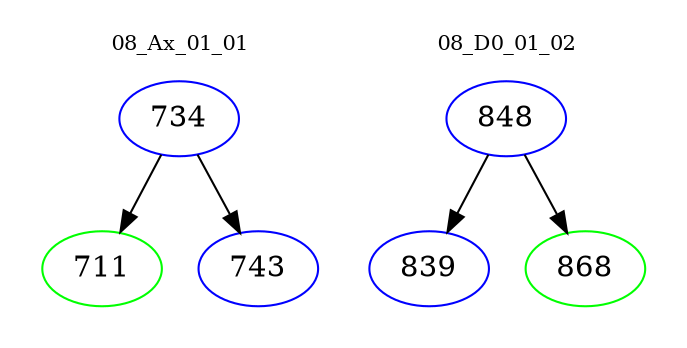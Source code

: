 digraph{
subgraph cluster_0 {
color = white
label = "08_Ax_01_01";
fontsize=10;
T0_734 [label="734", color="blue"]
T0_734 -> T0_711 [color="black"]
T0_711 [label="711", color="green"]
T0_734 -> T0_743 [color="black"]
T0_743 [label="743", color="blue"]
}
subgraph cluster_1 {
color = white
label = "08_D0_01_02";
fontsize=10;
T1_848 [label="848", color="blue"]
T1_848 -> T1_839 [color="black"]
T1_839 [label="839", color="blue"]
T1_848 -> T1_868 [color="black"]
T1_868 [label="868", color="green"]
}
}
